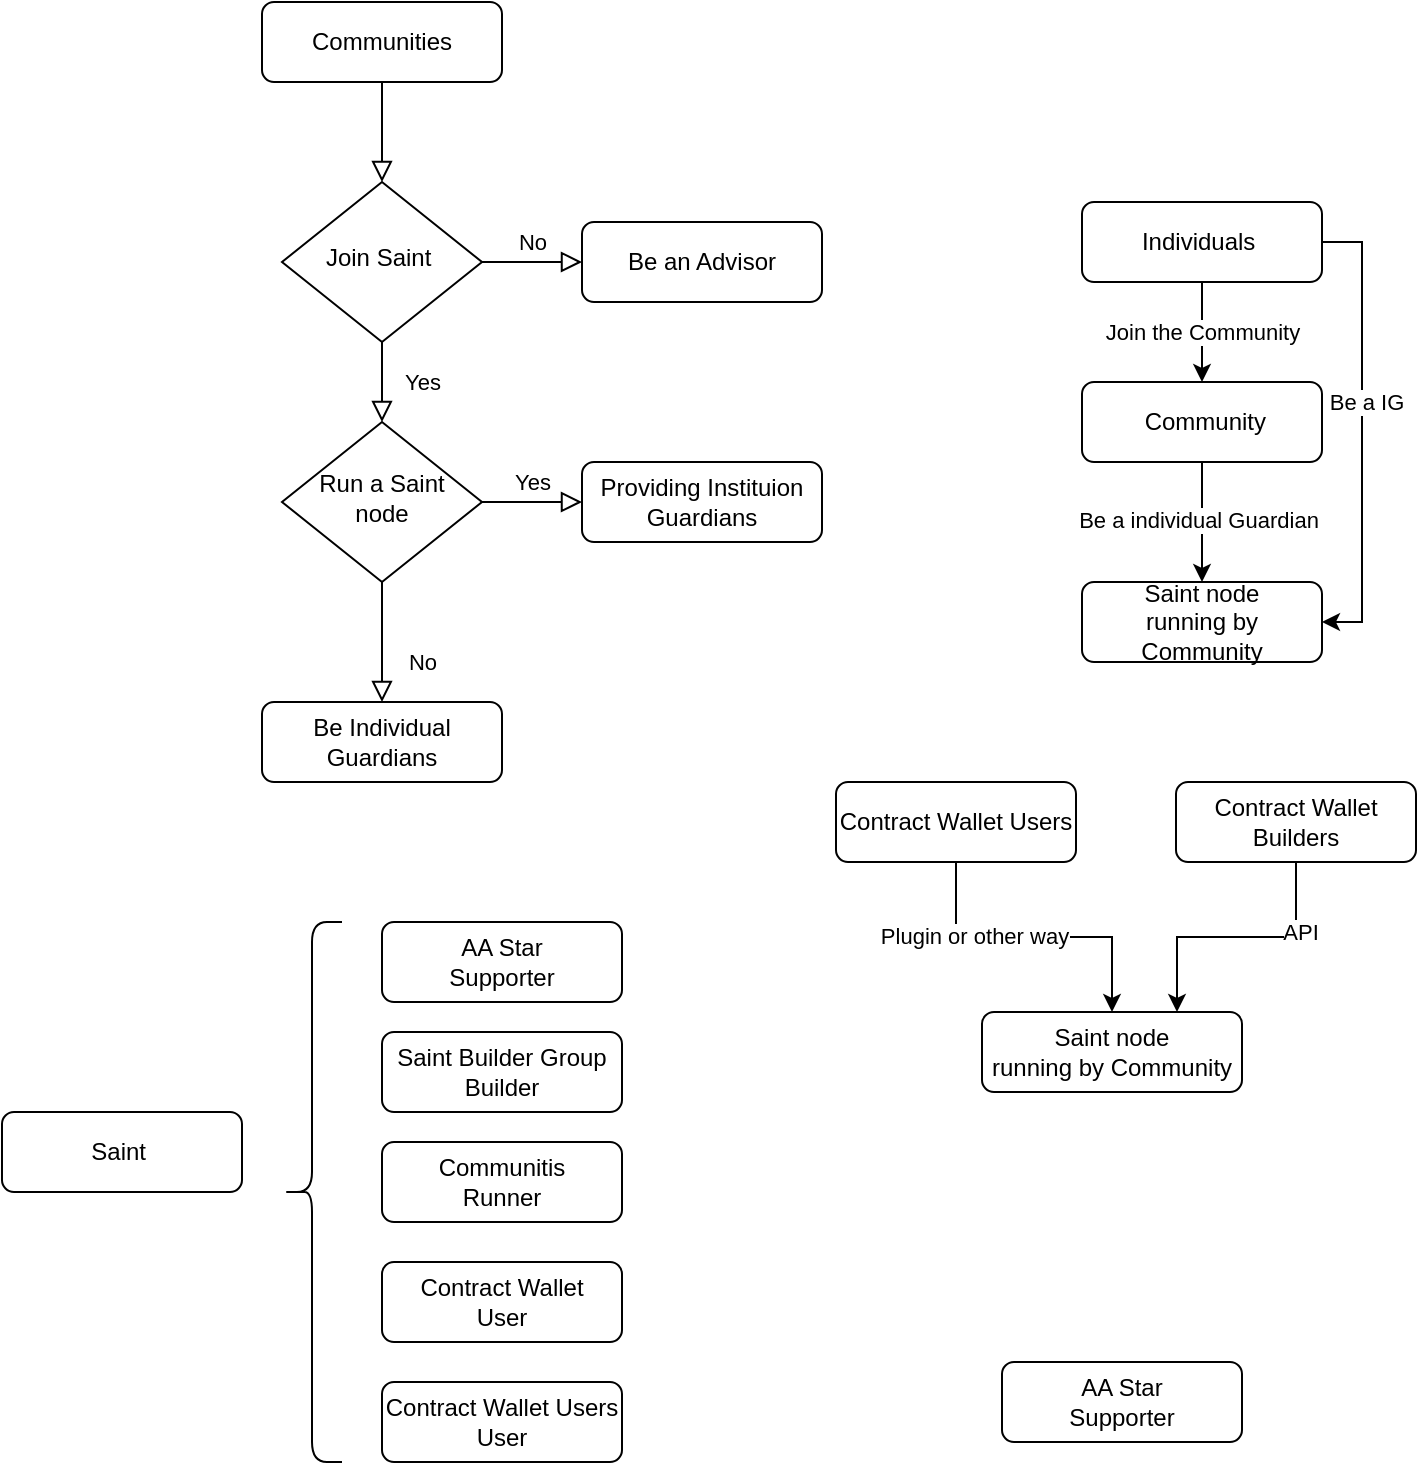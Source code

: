 <mxfile version="21.1.8" type="github">
  <diagram id="C5RBs43oDa-KdzZeNtuy" name="Page-1">
    <mxGraphModel dx="1063" dy="522" grid="1" gridSize="10" guides="1" tooltips="1" connect="1" arrows="1" fold="1" page="1" pageScale="1" pageWidth="827" pageHeight="1169" math="0" shadow="0">
      <root>
        <mxCell id="WIyWlLk6GJQsqaUBKTNV-0" />
        <mxCell id="WIyWlLk6GJQsqaUBKTNV-1" parent="WIyWlLk6GJQsqaUBKTNV-0" />
        <mxCell id="WIyWlLk6GJQsqaUBKTNV-2" value="" style="rounded=0;html=1;jettySize=auto;orthogonalLoop=1;fontSize=11;endArrow=block;endFill=0;endSize=8;strokeWidth=1;shadow=0;labelBackgroundColor=none;edgeStyle=orthogonalEdgeStyle;" parent="WIyWlLk6GJQsqaUBKTNV-1" source="WIyWlLk6GJQsqaUBKTNV-3" target="WIyWlLk6GJQsqaUBKTNV-6" edge="1">
          <mxGeometry relative="1" as="geometry" />
        </mxCell>
        <mxCell id="WIyWlLk6GJQsqaUBKTNV-3" value="Communities" style="rounded=1;whiteSpace=wrap;html=1;fontSize=12;glass=0;strokeWidth=1;shadow=0;" parent="WIyWlLk6GJQsqaUBKTNV-1" vertex="1">
          <mxGeometry x="160" y="80" width="120" height="40" as="geometry" />
        </mxCell>
        <mxCell id="WIyWlLk6GJQsqaUBKTNV-4" value="Yes" style="rounded=0;html=1;jettySize=auto;orthogonalLoop=1;fontSize=11;endArrow=block;endFill=0;endSize=8;strokeWidth=1;shadow=0;labelBackgroundColor=none;edgeStyle=orthogonalEdgeStyle;" parent="WIyWlLk6GJQsqaUBKTNV-1" source="WIyWlLk6GJQsqaUBKTNV-6" target="WIyWlLk6GJQsqaUBKTNV-10" edge="1">
          <mxGeometry y="20" relative="1" as="geometry">
            <mxPoint as="offset" />
          </mxGeometry>
        </mxCell>
        <mxCell id="WIyWlLk6GJQsqaUBKTNV-5" value="No" style="edgeStyle=orthogonalEdgeStyle;rounded=0;html=1;jettySize=auto;orthogonalLoop=1;fontSize=11;endArrow=block;endFill=0;endSize=8;strokeWidth=1;shadow=0;labelBackgroundColor=none;" parent="WIyWlLk6GJQsqaUBKTNV-1" source="WIyWlLk6GJQsqaUBKTNV-6" target="WIyWlLk6GJQsqaUBKTNV-7" edge="1">
          <mxGeometry y="10" relative="1" as="geometry">
            <mxPoint as="offset" />
          </mxGeometry>
        </mxCell>
        <mxCell id="WIyWlLk6GJQsqaUBKTNV-6" value="Join Saint&amp;nbsp;" style="rhombus;whiteSpace=wrap;html=1;shadow=0;fontFamily=Helvetica;fontSize=12;align=center;strokeWidth=1;spacing=6;spacingTop=-4;" parent="WIyWlLk6GJQsqaUBKTNV-1" vertex="1">
          <mxGeometry x="170" y="170" width="100" height="80" as="geometry" />
        </mxCell>
        <mxCell id="WIyWlLk6GJQsqaUBKTNV-7" value="Be an Advisor" style="rounded=1;whiteSpace=wrap;html=1;fontSize=12;glass=0;strokeWidth=1;shadow=0;" parent="WIyWlLk6GJQsqaUBKTNV-1" vertex="1">
          <mxGeometry x="320" y="190" width="120" height="40" as="geometry" />
        </mxCell>
        <mxCell id="WIyWlLk6GJQsqaUBKTNV-8" value="No" style="rounded=0;html=1;jettySize=auto;orthogonalLoop=1;fontSize=11;endArrow=block;endFill=0;endSize=8;strokeWidth=1;shadow=0;labelBackgroundColor=none;edgeStyle=orthogonalEdgeStyle;" parent="WIyWlLk6GJQsqaUBKTNV-1" source="WIyWlLk6GJQsqaUBKTNV-10" target="WIyWlLk6GJQsqaUBKTNV-11" edge="1">
          <mxGeometry x="0.333" y="20" relative="1" as="geometry">
            <mxPoint as="offset" />
          </mxGeometry>
        </mxCell>
        <mxCell id="WIyWlLk6GJQsqaUBKTNV-9" value="Yes" style="edgeStyle=orthogonalEdgeStyle;rounded=0;html=1;jettySize=auto;orthogonalLoop=1;fontSize=11;endArrow=block;endFill=0;endSize=8;strokeWidth=1;shadow=0;labelBackgroundColor=none;" parent="WIyWlLk6GJQsqaUBKTNV-1" source="WIyWlLk6GJQsqaUBKTNV-10" target="WIyWlLk6GJQsqaUBKTNV-12" edge="1">
          <mxGeometry y="10" relative="1" as="geometry">
            <mxPoint as="offset" />
          </mxGeometry>
        </mxCell>
        <mxCell id="WIyWlLk6GJQsqaUBKTNV-10" value="Run a Saint node" style="rhombus;whiteSpace=wrap;html=1;shadow=0;fontFamily=Helvetica;fontSize=12;align=center;strokeWidth=1;spacing=6;spacingTop=-4;" parent="WIyWlLk6GJQsqaUBKTNV-1" vertex="1">
          <mxGeometry x="170" y="290" width="100" height="80" as="geometry" />
        </mxCell>
        <mxCell id="WIyWlLk6GJQsqaUBKTNV-11" value="Be Individual Guardians" style="rounded=1;whiteSpace=wrap;html=1;fontSize=12;glass=0;strokeWidth=1;shadow=0;" parent="WIyWlLk6GJQsqaUBKTNV-1" vertex="1">
          <mxGeometry x="160" y="430" width="120" height="40" as="geometry" />
        </mxCell>
        <mxCell id="WIyWlLk6GJQsqaUBKTNV-12" value="Providing Instituion Guardians" style="rounded=1;whiteSpace=wrap;html=1;fontSize=12;glass=0;strokeWidth=1;shadow=0;" parent="WIyWlLk6GJQsqaUBKTNV-1" vertex="1">
          <mxGeometry x="320" y="310" width="120" height="40" as="geometry" />
        </mxCell>
        <mxCell id="44s08EU-KbxBHGQalKIC-2" style="edgeStyle=orthogonalEdgeStyle;rounded=0;orthogonalLoop=1;jettySize=auto;html=1;exitX=0.5;exitY=1;exitDx=0;exitDy=0;entryX=0.5;entryY=0;entryDx=0;entryDy=0;" edge="1" parent="WIyWlLk6GJQsqaUBKTNV-1" source="44s08EU-KbxBHGQalKIC-0" target="44s08EU-KbxBHGQalKIC-1">
          <mxGeometry relative="1" as="geometry" />
        </mxCell>
        <mxCell id="44s08EU-KbxBHGQalKIC-3" value="Join the Community" style="edgeLabel;html=1;align=center;verticalAlign=middle;resizable=0;points=[];" vertex="1" connectable="0" parent="44s08EU-KbxBHGQalKIC-2">
          <mxGeometry x="-0.011" relative="1" as="geometry">
            <mxPoint as="offset" />
          </mxGeometry>
        </mxCell>
        <mxCell id="44s08EU-KbxBHGQalKIC-15" style="edgeStyle=orthogonalEdgeStyle;rounded=0;orthogonalLoop=1;jettySize=auto;html=1;exitX=1;exitY=0.5;exitDx=0;exitDy=0;entryX=1;entryY=0.5;entryDx=0;entryDy=0;" edge="1" parent="WIyWlLk6GJQsqaUBKTNV-1" source="44s08EU-KbxBHGQalKIC-0" target="44s08EU-KbxBHGQalKIC-4">
          <mxGeometry relative="1" as="geometry" />
        </mxCell>
        <mxCell id="44s08EU-KbxBHGQalKIC-16" value="Be a IG" style="edgeLabel;html=1;align=center;verticalAlign=middle;resizable=0;points=[];" vertex="1" connectable="0" parent="44s08EU-KbxBHGQalKIC-15">
          <mxGeometry x="-0.13" y="2" relative="1" as="geometry">
            <mxPoint as="offset" />
          </mxGeometry>
        </mxCell>
        <mxCell id="44s08EU-KbxBHGQalKIC-0" value="Individuals&amp;nbsp;" style="rounded=1;whiteSpace=wrap;html=1;fontSize=12;glass=0;strokeWidth=1;shadow=0;" vertex="1" parent="WIyWlLk6GJQsqaUBKTNV-1">
          <mxGeometry x="570" y="180" width="120" height="40" as="geometry" />
        </mxCell>
        <mxCell id="44s08EU-KbxBHGQalKIC-5" style="edgeStyle=orthogonalEdgeStyle;rounded=0;orthogonalLoop=1;jettySize=auto;html=1;exitX=0.5;exitY=1;exitDx=0;exitDy=0;entryX=0.5;entryY=0;entryDx=0;entryDy=0;" edge="1" parent="WIyWlLk6GJQsqaUBKTNV-1" source="44s08EU-KbxBHGQalKIC-1" target="44s08EU-KbxBHGQalKIC-4">
          <mxGeometry relative="1" as="geometry" />
        </mxCell>
        <mxCell id="44s08EU-KbxBHGQalKIC-6" value="Be a individual Guardian" style="edgeLabel;html=1;align=center;verticalAlign=middle;resizable=0;points=[];" vertex="1" connectable="0" parent="44s08EU-KbxBHGQalKIC-5">
          <mxGeometry x="-0.058" y="-2" relative="1" as="geometry">
            <mxPoint as="offset" />
          </mxGeometry>
        </mxCell>
        <mxCell id="44s08EU-KbxBHGQalKIC-1" value="&amp;nbsp;Community" style="rounded=1;whiteSpace=wrap;html=1;fontSize=12;glass=0;strokeWidth=1;shadow=0;" vertex="1" parent="WIyWlLk6GJQsqaUBKTNV-1">
          <mxGeometry x="570" y="270" width="120" height="40" as="geometry" />
        </mxCell>
        <mxCell id="44s08EU-KbxBHGQalKIC-4" value="Saint node&lt;br&gt;running by Community" style="rounded=1;whiteSpace=wrap;html=1;fontSize=12;glass=0;strokeWidth=1;shadow=0;" vertex="1" parent="WIyWlLk6GJQsqaUBKTNV-1">
          <mxGeometry x="570" y="370" width="120" height="40" as="geometry" />
        </mxCell>
        <mxCell id="44s08EU-KbxBHGQalKIC-7" value="Saint&amp;nbsp;" style="rounded=1;whiteSpace=wrap;html=1;fontSize=12;glass=0;strokeWidth=1;shadow=0;" vertex="1" parent="WIyWlLk6GJQsqaUBKTNV-1">
          <mxGeometry x="30" y="635" width="120" height="40" as="geometry" />
        </mxCell>
        <mxCell id="44s08EU-KbxBHGQalKIC-8" value="" style="shape=curlyBracket;whiteSpace=wrap;html=1;rounded=1;labelPosition=left;verticalLabelPosition=middle;align=right;verticalAlign=middle;" vertex="1" parent="WIyWlLk6GJQsqaUBKTNV-1">
          <mxGeometry x="170" y="540" width="30" height="270" as="geometry" />
        </mxCell>
        <mxCell id="44s08EU-KbxBHGQalKIC-10" value="AA Star&lt;br&gt;Supporter" style="rounded=1;whiteSpace=wrap;html=1;fontSize=12;glass=0;strokeWidth=1;shadow=0;" vertex="1" parent="WIyWlLk6GJQsqaUBKTNV-1">
          <mxGeometry x="220" y="540" width="120" height="40" as="geometry" />
        </mxCell>
        <mxCell id="44s08EU-KbxBHGQalKIC-11" value="Saint Builder Group&lt;br&gt;Builder" style="rounded=1;whiteSpace=wrap;html=1;fontSize=12;glass=0;strokeWidth=1;shadow=0;" vertex="1" parent="WIyWlLk6GJQsqaUBKTNV-1">
          <mxGeometry x="220" y="595" width="120" height="40" as="geometry" />
        </mxCell>
        <mxCell id="44s08EU-KbxBHGQalKIC-12" value="Communitis&lt;br&gt;Runner" style="rounded=1;whiteSpace=wrap;html=1;fontSize=12;glass=0;strokeWidth=1;shadow=0;" vertex="1" parent="WIyWlLk6GJQsqaUBKTNV-1">
          <mxGeometry x="220" y="650" width="120" height="40" as="geometry" />
        </mxCell>
        <mxCell id="44s08EU-KbxBHGQalKIC-13" value="Contract Wallet&lt;br&gt;User" style="rounded=1;whiteSpace=wrap;html=1;fontSize=12;glass=0;strokeWidth=1;shadow=0;" vertex="1" parent="WIyWlLk6GJQsqaUBKTNV-1">
          <mxGeometry x="220" y="710" width="120" height="40" as="geometry" />
        </mxCell>
        <mxCell id="44s08EU-KbxBHGQalKIC-14" value="Contract Wallet Users&lt;br&gt;User" style="rounded=1;whiteSpace=wrap;html=1;fontSize=12;glass=0;strokeWidth=1;shadow=0;" vertex="1" parent="WIyWlLk6GJQsqaUBKTNV-1">
          <mxGeometry x="220" y="770" width="120" height="40" as="geometry" />
        </mxCell>
        <mxCell id="44s08EU-KbxBHGQalKIC-17" value="AA Star&lt;br&gt;Supporter" style="rounded=1;whiteSpace=wrap;html=1;fontSize=12;glass=0;strokeWidth=1;shadow=0;" vertex="1" parent="WIyWlLk6GJQsqaUBKTNV-1">
          <mxGeometry x="530" y="760" width="120" height="40" as="geometry" />
        </mxCell>
        <mxCell id="44s08EU-KbxBHGQalKIC-21" style="edgeStyle=orthogonalEdgeStyle;rounded=0;orthogonalLoop=1;jettySize=auto;html=1;exitX=0.5;exitY=1;exitDx=0;exitDy=0;" edge="1" parent="WIyWlLk6GJQsqaUBKTNV-1" source="44s08EU-KbxBHGQalKIC-18" target="44s08EU-KbxBHGQalKIC-20">
          <mxGeometry relative="1" as="geometry" />
        </mxCell>
        <mxCell id="44s08EU-KbxBHGQalKIC-24" value="Plugin or other way" style="edgeLabel;html=1;align=center;verticalAlign=middle;resizable=0;points=[];" vertex="1" connectable="0" parent="44s08EU-KbxBHGQalKIC-21">
          <mxGeometry x="-0.393" y="1" relative="1" as="geometry">
            <mxPoint as="offset" />
          </mxGeometry>
        </mxCell>
        <mxCell id="44s08EU-KbxBHGQalKIC-18" value="Contract Wallet Users" style="rounded=1;whiteSpace=wrap;html=1;fontSize=12;glass=0;strokeWidth=1;shadow=0;" vertex="1" parent="WIyWlLk6GJQsqaUBKTNV-1">
          <mxGeometry x="447" y="470" width="120" height="40" as="geometry" />
        </mxCell>
        <mxCell id="44s08EU-KbxBHGQalKIC-22" style="edgeStyle=orthogonalEdgeStyle;rounded=0;orthogonalLoop=1;jettySize=auto;html=1;exitX=0.5;exitY=1;exitDx=0;exitDy=0;entryX=0.75;entryY=0;entryDx=0;entryDy=0;" edge="1" parent="WIyWlLk6GJQsqaUBKTNV-1" source="44s08EU-KbxBHGQalKIC-19" target="44s08EU-KbxBHGQalKIC-20">
          <mxGeometry relative="1" as="geometry">
            <mxPoint x="590" y="580" as="targetPoint" />
          </mxGeometry>
        </mxCell>
        <mxCell id="44s08EU-KbxBHGQalKIC-23" value="API" style="edgeLabel;html=1;align=center;verticalAlign=middle;resizable=0;points=[];" vertex="1" connectable="0" parent="44s08EU-KbxBHGQalKIC-22">
          <mxGeometry x="-0.478" y="2" relative="1" as="geometry">
            <mxPoint as="offset" />
          </mxGeometry>
        </mxCell>
        <mxCell id="44s08EU-KbxBHGQalKIC-19" value="Contract Wallet Builders" style="rounded=1;whiteSpace=wrap;html=1;fontSize=12;glass=0;strokeWidth=1;shadow=0;" vertex="1" parent="WIyWlLk6GJQsqaUBKTNV-1">
          <mxGeometry x="617" y="470" width="120" height="40" as="geometry" />
        </mxCell>
        <mxCell id="44s08EU-KbxBHGQalKIC-20" value="Saint node&lt;br&gt;running by Community" style="rounded=1;whiteSpace=wrap;html=1;fontSize=12;glass=0;strokeWidth=1;shadow=0;" vertex="1" parent="WIyWlLk6GJQsqaUBKTNV-1">
          <mxGeometry x="520" y="585" width="130" height="40" as="geometry" />
        </mxCell>
      </root>
    </mxGraphModel>
  </diagram>
</mxfile>
